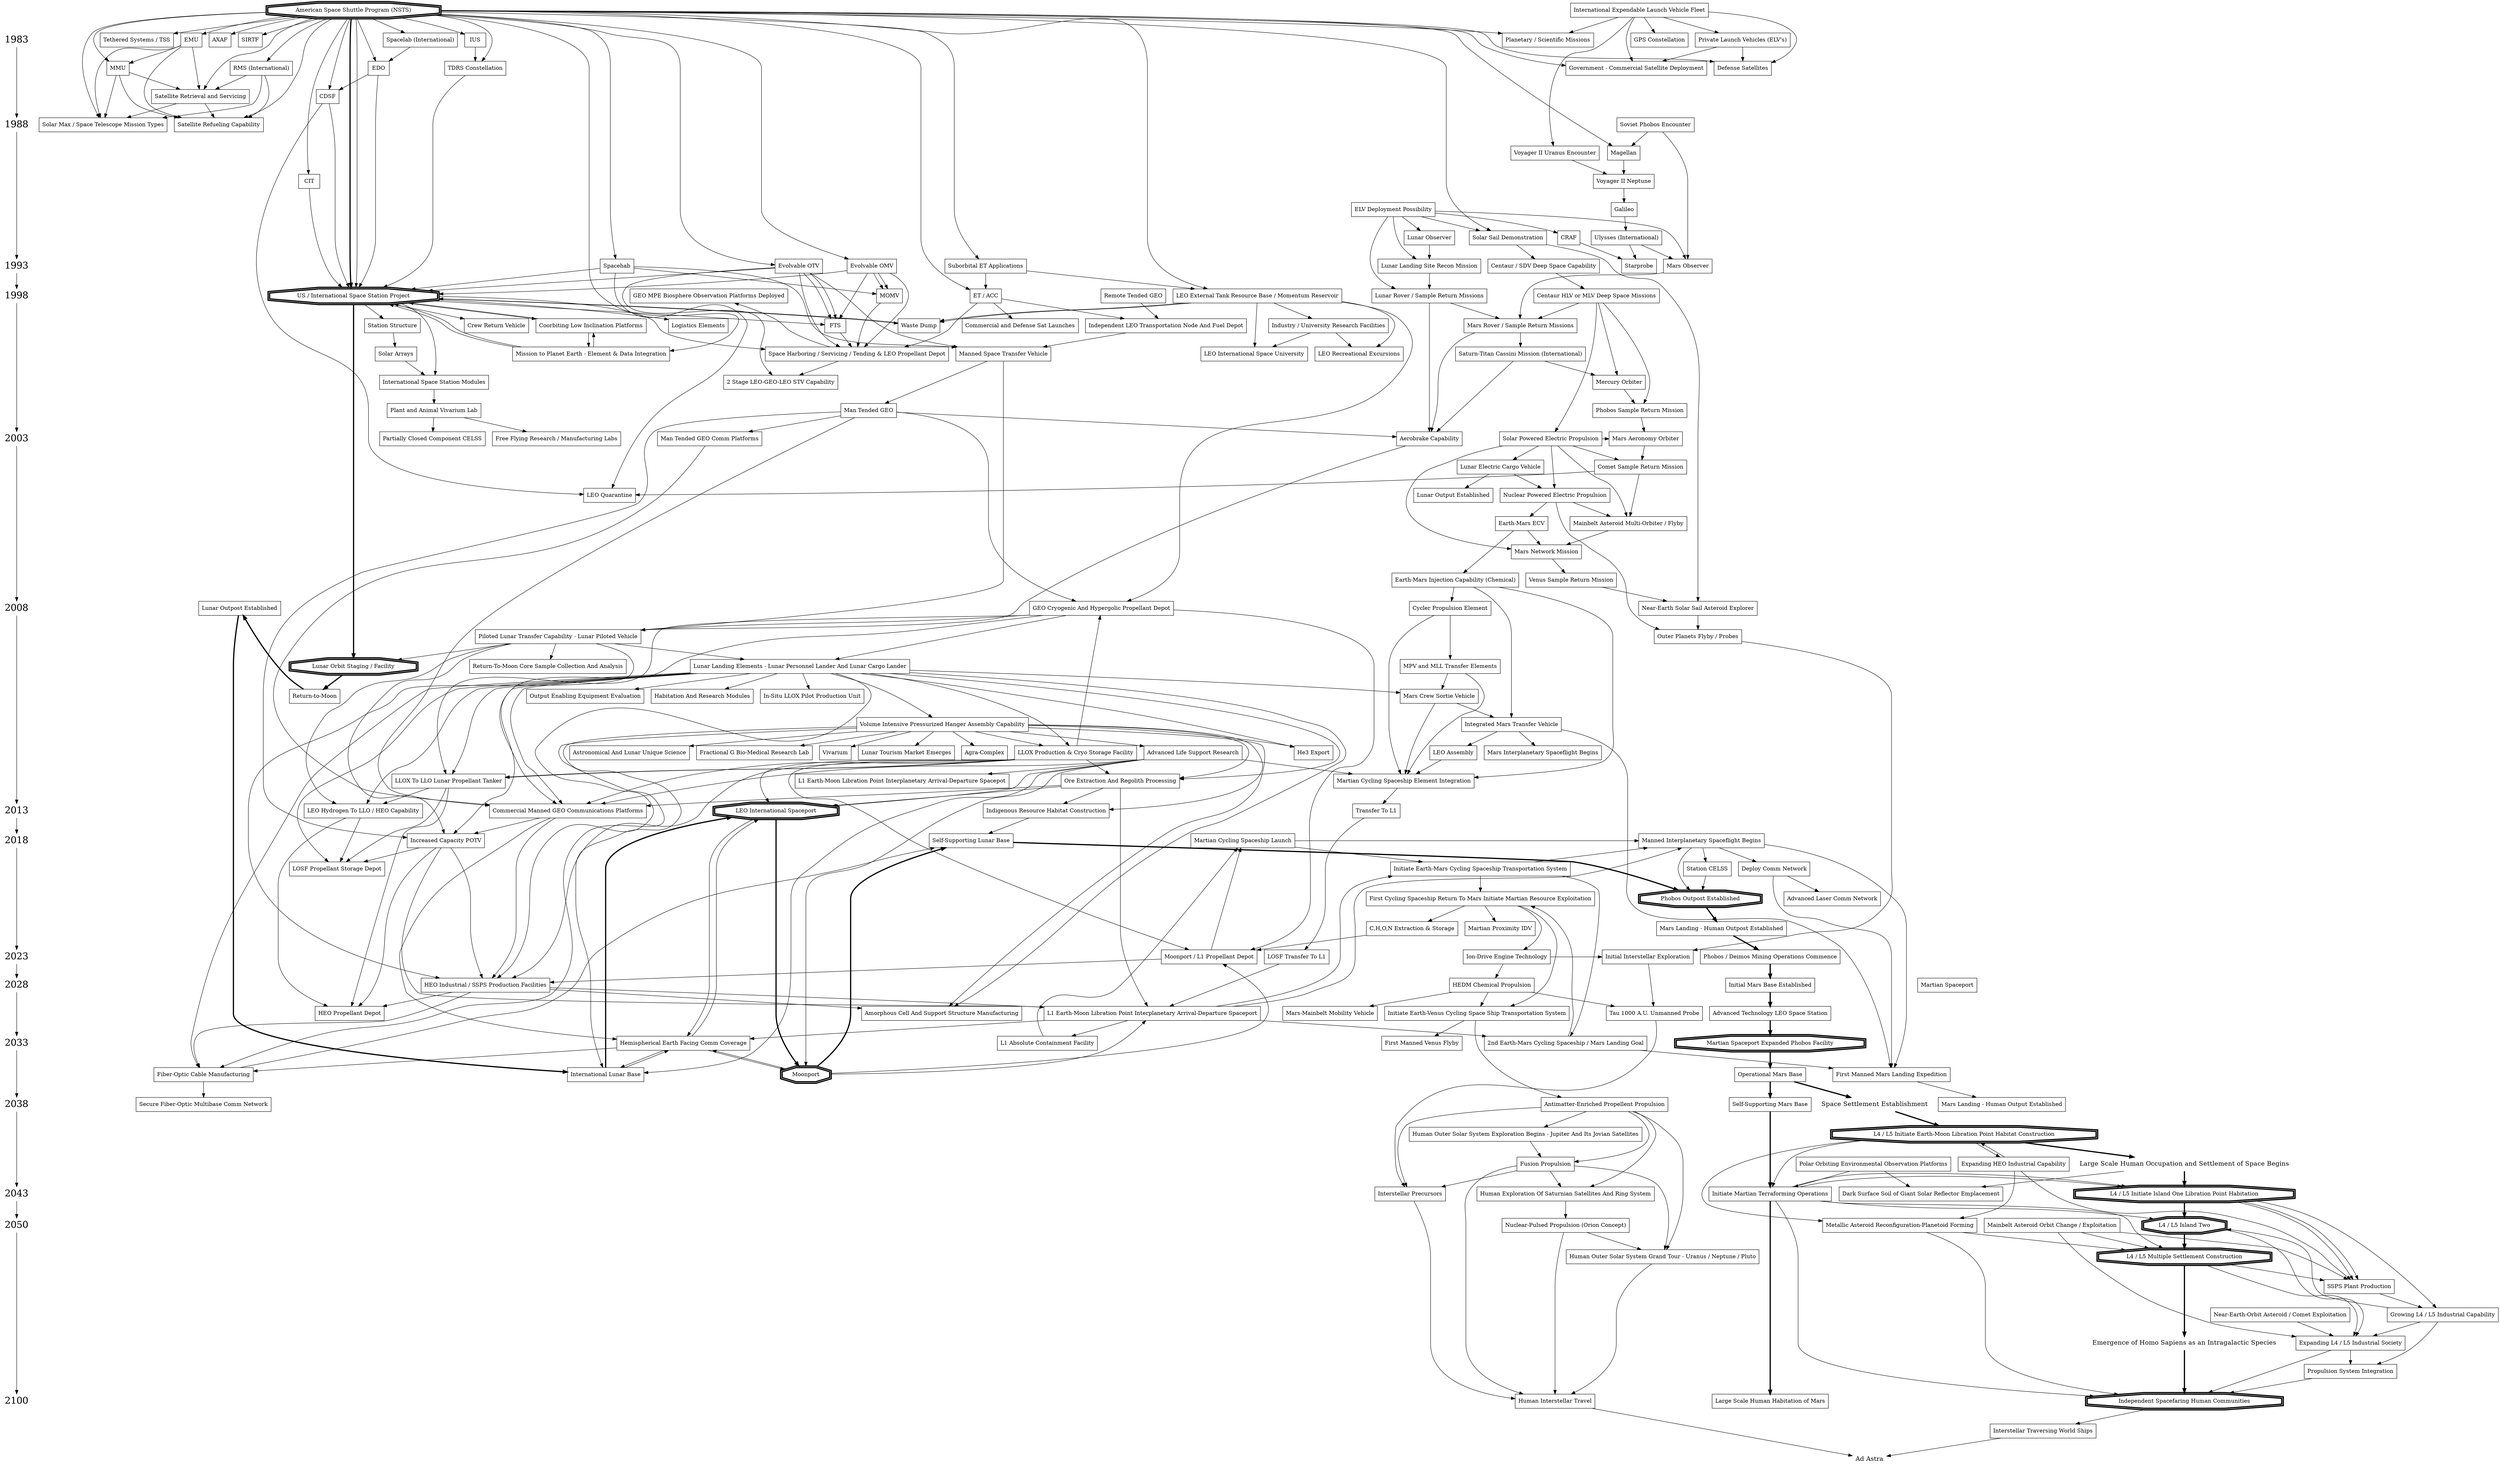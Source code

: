 digraph GRAPH_0 {

node [shape="box"];


{ node [shape=plaintext, fontsize=24];
  /* the time-line graph */
  1983 -> 1988 -> 1993 -> 1998 -> 2003 -> 2008 -> 2013 -> 2018 -> 2023 -> 2028 -> 2033 -> 2038 -> 2043 -> 2050 -> 2100 
}

{ rank = same; 1983; "EMU"; "Private Launch Vehicles (ELV's)"}


/* Critical Path */

"American Space Shuttle Program (NSTS)" [penwidth=3,shape="doubleoctagon"]
"American Space Shuttle Program (NSTS)"->"US / International Space Station Project" [penwidth=3, weight=100]
"US / International Space Station Project" [penwidth=3, shape="doubleoctagon"]
"US / International Space Station Project" ->"Lunar Orbit Staging / Facility" [penwidth=3, weight=100]
"Lunar Orbit Staging / Facility" [penwidth=3,shape="doubleoctagon"]
"Lunar Orbit Staging / Facility" -> "Return-to-Moon"  [penwidth=3, weight=100]
"Return-to-Moon" 
"Return-to-Moon" -> "Lunar Outpost Established"  [penwidth=3, weight=100]
"Lunar Outpost Established" 
"Lunar Outpost Established" -> "International Lunar Base"  [penwidth=3, weight=100]
"International Lunar Base"
"International Lunar Base" -> "LEO International Spaceport" [penwidth=3, weight=100]
 "LEO International Spaceport" [penwidth=3, shape="doubleoctagon"]
"LEO International Spaceport" ->  "Moonport"  [penwidth=3, weight=100]
"Moonport" [penwidth=3, shape="doubleoctagon"]
"Moonport" -> "Self-Supporting Lunar Base"  [penwidth=3, weight=100]
"Self-Supporting Lunar Base"
"Self-Supporting Lunar Base" -> "Phobos Outpost Established"  [penwidth=3, weight=100]
"Phobos Outpost Established" [penwidth=3, shape="doubleoctagon"]
"Phobos Outpost Established" -> "Mars Landing - Human Outpost Established" [penwidth=3, weight=100]
"Mars Landing - Human Outpost Established" 
"Mars Landing - Human Outpost Established" -> "Phobos / Deimos Mining Operations Commence"  [penwidth=3, weight=100]
"Phobos / Deimos Mining Operations Commence"
"Phobos / Deimos Mining Operations Commence"-> "Initial Mars Base Established" [penwidth=3, weight=100] 
"Initial Mars Base Established" 
"Initial Mars Base Established"-> "Advanced Technology LEO Space Station"  [penwidth=3, weight=100]
"Advanced Technology LEO Space Station"
"Advanced Technology LEO Space Station"-> "Martian Spaceport Expanded Phobos Facility"  [penwidth=3, weight=100]
"Martian Spaceport Expanded Phobos Facility" [penwidth=3, shape="doubleoctagon"]
"Martian Spaceport Expanded Phobos Facility"-> "Operational Mars Base"  [penwidth=3, weight=100]
"Operational Mars Base"
"Operational Mars Base"-> "Self-Supporting Mars Base"  [penwidth=3, weight=100]

"Self-Supporting Mars Base"
"Self-Supporting Mars Base"-> "Initiate Martian Terraforming Operations"  [penwidth=3, weight=100]
"Initiate Martian Terraforming Operations"
"Initiate Martian Terraforming Operations"-> "Large Scale Human Habitation of Mars" [penwidth=3, weight=100]

"Operational Mars Base"-> "Space Settlement Establishment"  [penwidth=3, weight=100]
"Space Settlement Establishment" [shape=plaintext, fontsize=16]

"Space Settlement Establishment"->"L4 / L5 Initiate Earth-Moon Libration Point Habitat Construction"  [penwidth=3, weight=100]
"L4 / L5 Initiate Earth-Moon Libration Point Habitat Construction" [penwidth=3, shape="doubleoctagon"]
"L4 / L5 Initiate Earth-Moon Libration Point Habitat Construction"->"Large Scale Human Occupation and Settlement of Space Begins" [penwidth=3, weight=100]
"Large Scale Human Occupation and Settlement of Space Begins"->"L4 / L5 Initiate Island One Libration Point Habitation" [penwidth=3, weight=100]
"L4 / L5 Initiate Island One Libration Point Habitation"[penwidth=3, shape="doubleoctagon"]
"Large Scale Human Occupation and Settlement of Space Begins"  [shape=plaintext, fontsize=16]
{ rank = same; 2043; "L4 / L5 Initiate Island One Libration Point Habitation"}

"L4 / L5 Initiate Island One Libration Point Habitation"->"L4 / L5 Island Two" [penwidth=3, weight=100]
"L4 / L5 Island Two"  [penwidth=3, shape="doubleoctagon"]
{ rank = same; 2050; "L4 / L5 Island Two"}
"L4 / L5 Island Two"->"L4 / L5 Multiple Settlement Construction" [penwidth=3, weight=100]
"L4 / L5 Multiple Settlement Construction"  [penwidth=3, shape="doubleoctagon"]
"L4 / L5 Multiple Settlement Construction"->"Emergence of Homo Sapiens as an Intragalactic Species" [penwidth=3, weight=100]
"Emergence of Homo Sapiens as an Intragalactic Species"  [shape=plaintext, fontsize=16]
"Emergence of Homo Sapiens as an Intragalactic Species"->"Independent Spacefaring Human Communities" [penwidth=3, weight=100]
"Independent Spacefaring Human Communities"  [penwidth=3, shape="doubleoctagon"]
{ rank = same; 2100; "Independent Spacefaring Human Communities"}
"Independent Spacefaring Human Communities"->"Interstellar Traversing World Ships" -> "Ad Astra"
"Ad Astra"  [shape=plaintext, fontsize=16]

"Initiate Martian Terraforming Operations" ->"L4 / L5 Initiate Island One Libration Point Habitation" 


"L4 / L5 Initiate Earth-Moon Libration Point Habitat Construction"-> "Initiate Martian Terraforming Operations" 


"American Space Shuttle Program (NSTS)" -> 
{
"US / International Space Station Project" 
"RMS (International)" 
"IUS" 
"EMU" 
"Defense Satellites"
"Government - Commercial Satellite Deployment"
"Planetary / Scientific Missions"
"Spacelab (International)"
"MMU"
"Satellite Retrieval and Servicing"
"ET / ACC"
"TDRS Constellation" 
"Satellite Refueling Capability"
"Solar Max / Space Telescope Mission Types"
"Magellan"
"Spacehab"
"CDSF"
"Evolvable OMV" 
"Evolvable OTV"
"EDO"
"Suborbital ET Applications"
"LEO External Tank Resource Base / Momentum Reservoir"
"Tethered Systems / TSS"
"Mission to Planet Earth - Element & Data Integration"

"AXAF"
"SIRTF"
"CIT"

}


"Evolvable OMV"->"MOMV" 
"Evolvable OTV"->
{
"FTS"
"2 Stage LEO-GEO-LEO STV Capability"
}
"Space Harboring / Servicing / Tending & LEO Propellant Depot" -> 
{
"2 Stage LEO-GEO-LEO STV Capability"
"GEO MPE Biosphere Observation Platforms Deployed"
}

"Mission to Planet Earth - Element & Data Integration"->"US / International Space Station Project"
"Suborbital ET Applications"->
{
"ET / ACC"
"LEO External Tank Resource Base / Momentum Reservoir"
}
"LEO External Tank Resource Base / Momentum Reservoir"->"Waste Dump"


"EMU" -> 
{
"MMU"
"Satellite Retrieval and Servicing"
"Solar Max / Space Telescope Mission Types"
"Satellite Refueling Capability"
}

"MMU" ->
{
"Satellite Retrieval and Servicing" /* Has an extra arrow on poster */
"Satellite Refueling Capability"
"Solar Max / Space Telescope Mission Types"
}


"Satellite Retrieval and Servicing" ->
{
"Satellite Refueling Capability"
"Solar Max / Space Telescope Mission Types"
}

"International Expendable Launch Vehicle Fleet" -> 
{
"Private Launch Vehicles (ELV's)"
"Government - Commercial Satellite Deployment"
"Defense Satellites"
"Planetary / Scientific Missions"
"GPS Constellation"
"Voyager II Uranus Encounter"
}

"Private Launch Vehicles (ELV's)"-> 
{
"Government - Commercial Satellite Deployment"
"Defense Satellites"
}



{ rank = same; 1988; "Soviet Phobos Encounter" }
{ rank = same; 1988; "Satellite Refueling Capability" }

"Voyager II Uranus Encounter" -> "Voyager II Neptune"

"Soviet Phobos Encounter" ->
{
"Magellan"
"Mars Observer"
}

"Magellan" -> "Voyager II Neptune"
"Voyager II Neptune" -> "Galileo"
"Galileo" -> "Ulysses (International)"
"Ulysses (International)" -> "Mars Observer"
"ELV Deployment Possibility" -> "Mars Observer"


"RMS (International)" -> 
{
"Satellite Retrieval and Servicing"
"Satellite Refueling Capability"
"Solar Max / Space Telescope Mission Types"
}





"US / International Space Station Project" -> 
{

"FTS"
"Crew Return Vehicle"
"Station Structure"
"International Space Station Modules"
"Logistics Elements"
"Coorbiting Low Inclination Platforms"
"Space Harboring / Servicing / Tending & LEO Propellant Depot"
}


"Evolvable OMV"->
{
"FTS"
"MOMV" 
"Space Harboring / Servicing / Tending & LEO Propellant Depot"
"US / International Space Station Project"
}

"IUS" -> "TDRS Constellation"
"US / International Space Station Project"->"Waste Dump"
"Waste Dump"->"US / International Space Station Project"
"Spacelab (International)"->"EDO"->"CDSF"


"Evolvable OTV" ->
{
"US / International Space Station Project"
"Space Harboring / Servicing / Tending & LEO Propellant Depot"
"FTS"
"Manned Space Transfer Vehicle"
}

"Mission to Planet Earth - Element & Data Integration"->"US / International Space Station Project"
"LEO External Tank Resource Base / Momentum Reservoir"->
{
"Waste Dump"
"GEO Cryogenic And Hypergolic Propellant Depot"
"Industry / University Research Facilities"
"LEO International Space University"
"LEO Recreational Excursions"
}
"Industry / University Research Facilities" ->
{
"LEO International Space University"
"LEO Recreational Excursions"
}
"GEO Cryogenic And Hypergolic Propellant Depot" ->
{
"Lunar Landing Elements - Lunar Personnel Lander And Lunar Cargo Lander"
"Piloted Lunar Transfer Capability - Lunar Piloted Vehicle"
"Commercial Manned GEO Communications Platforms"
"LLOX To LLO Lunar Propellant Tanker"
"Moonport / L1 Propellant Depot"
}

"TDRS Constellation" -> "US / International Space Station Project"
"EDO" -> "US / International Space Station Project"
"CDSF" -> 
{
"US / International Space Station Project"
"LEO Quarantine"
}
"Spacehab" -> 
{
"US / International Space Station Project"
"LEO Quarantine"
"Manned Space Transfer Vehicle"
"MOMV"
}
"Independent LEO Transportation Node And Fuel Depot" -> "Manned Space Transfer Vehicle"
"Remote Tended GEO" -> "Independent LEO Transportation Node And Fuel Depot"
"Manned Space Transfer Vehicle" -> 
{
"Man Tended GEO"
"Piloted Lunar Transfer Capability - Lunar Piloted Vehicle"
}

"Man Tended GEO" -> 
{
"Aerobrake Capability"
"Man Tended GEO Comm Platforms"
"GEO Cryogenic And Hypergolic Propellant Depot"
"Commercial Manned GEO Communications Platforms"
"Increased Capacity POTV"
}
"Man Tended GEO Comm Platforms" -> "Commercial Manned GEO Communications Platforms"

"Commercial Manned GEO Communications Platforms" ->
{
"Increased Capacity POTV"
"HEO Industrial / SSPS Production Facilities"
"Hemispherical Earth Facing Comm Coverage"
}
"Hemispherical Earth Facing Comm Coverage" ->
{
"Fiber-Optic Cable Manufacturing"
"International Lunar Base"
"LEO International Spaceport"
"Moonport"
}

"International Lunar Base" -> "Hemispherical Earth Facing Comm Coverage"
"LEO International Spaceport" -> "Hemispherical Earth Facing Comm Coverage"
"Moonport" -> "Hemispherical Earth Facing Comm Coverage"

"Aerobrake Capability" -> "Piloted Lunar Transfer Capability - Lunar Piloted Vehicle"
"Piloted Lunar Transfer Capability - Lunar Piloted Vehicle" ->
{
"Return-To-Moon Core Sample Collection And Analysis"
"Lunar Landing Elements - Lunar Personnel Lander And Lunar Cargo Lander"
"Lunar Orbit Staging / Facility"
"Increased Capacity POTV"
"LEO Hydrogen To LLO / HEO Capability"
"HEO Industrial / SSPS Production Facilities"
}
"Lunar Landing Elements - Lunar Personnel Lander And Lunar Cargo Lander" ->
{
"Mars Crew Sortie Vehicle"
"LLOX To LLO Lunar Propellant Tanker"
"Output Enabling Equipment Evaluation"
"Habitation And Research Modules"
"In-Situ LLOX Pilot Production Unit"
"Volume Intensive Pressurized Hanger Assembly Capability"
"LLOX Production & Cryo Storage Facility"
"Ore Extraction And Regolith Processing"
"Amorphous Cell And Support Structure Manufacturing"
"Fiber-Optic Cable Manufacturing"
"He3 Export"
"Commercial Manned GEO Communications Platforms"
"Increased Capacity POTV"
"LEO Hydrogen To LLO / HEO Capability"
"HEO Industrial / SSPS Production Facilities"
"LOSF Propellant Storage Depot"
}
"Volume Intensive Pressurized Hanger Assembly Capability" ->
{
"Astronomical And Lunar Unique Science"
"Fractional G Bio-Medical Research Lab"
"Vivarium"
"International Lunar Base"
"LLOX Production & Cryo Storage Facility"
"Ore Extraction And Regolith Processing"
"Indigenous Resource Habitat Construction"
"Amorphous Cell And Support Structure Manufacturing"
"Fiber-Optic Cable Manufacturing"
"He3 Export"
"Lunar Tourism Market Emerges"
"Advanced Life Support Research"
"Agra-Complex"
}
"Advanced Life Support Research" ->
{
"Commercial Manned GEO Communications Platforms"
"International Lunar Base"
"LEO International Spaceport"
"Moonport"
"Martian Cycling Spaceship Element Integration"
"L1 Earth-Moon Libration Point Interplanetary Arrival-Departure Spacepot"
}

"LLOX Production & Cryo Storage Facility" -> 
{
"Commercial Manned GEO Communications Platforms"
"LEO International Spaceport"
"GEO Cryogenic And Hypergolic Propellant Depot"
"Moonport / L1 Propellant Depot"
"LLOX To LLO Lunar Propellant Tanker"
"HEO Industrial / SSPS Production Facilities"
"Ore Extraction And Regolith Processing"
}
"Moonport" -> 
{
"Moonport / L1 Propellant Depot"
"L1 Earth-Moon Libration Point Interplanetary Arrival-Departure Spaceport"
}
"Moonport / L1 Propellant Depot" ->
{
"HEO Industrial / SSPS Production Facilities"
"Martian Cycling Spaceship Launch"
}

"Ore Extraction And Regolith Processing" ->
{
"Commercial Manned GEO Communications Platforms"
"LEO International Spaceport"
"L1 Earth-Moon Libration Point Interplanetary Arrival-Departure Spaceport"
"Indigenous Resource Habitat Construction"
}
"Indigenous Resource Habitat Construction" -> "Self-Supporting Lunar Base"
"Increased Capacity POTV" ->
{
"L1 Earth-Moon Libration Point Interplanetary Arrival-Departure Spaceport"
"HEO Propellant Depot"
"HEO Industrial / SSPS Production Facilities"
"LOSF Propellant Storage Depot"
}
"LLOX Production & Cryo Storage Facility" ->
{
"LLOX To LLO Lunar Propellant Tanker"
}
"LLOX To LLO Lunar Propellant Tanker" ->
{
"LOSF Propellant Storage Depot"
"LEO Hydrogen To LLO / HEO Capability"
"HEO Propellant Depot"
}
"LEO Hydrogen To LLO / HEO Capability" ->
{
"LOSF Propellant Storage Depot"
"HEO Propellant Depot"
}
"HEO Industrial / SSPS Production Facilities" ->
{
"HEO Propellant Depot"
"Fiber-Optic Cable Manufacturing"
"Amorphous Cell And Support Structure Manufacturing"
"L1 Earth-Moon Libration Point Interplanetary Arrival-Departure Spaceport"
}

"Fiber-Optic Cable Manufacturing" ->
{
"Secure Fiber-Optic Multibase Comm Network"
"Self-Supporting Lunar Base"
}

"MOMV"->"Space Harboring / Servicing / Tending & LEO Propellant Depot"
"FTS"->"Space Harboring / Servicing / Tending & LEO Propellant Depot"
"ET / ACC"->
{
"Space Harboring / Servicing / Tending & LEO Propellant Depot"
"Commercial and Defense Sat Launches"
"Independent LEO Transportation Node And Fuel Depot"
}


"Coorbiting Low Inclination Platforms"->"US / International Space Station Project"
"Coorbiting Low Inclination Platforms"->"Mission to Planet Earth - Element & Data Integration"
"Mission to Planet Earth - Element & Data Integration"->"Coorbiting Low Inclination Platforms"

{ rank = same; 1993; "Mars Observer" }
"American Space Shuttle Program (NSTS)" ->  "Solar Sail Demonstration"
"ELV Deployment Possibility" -> 
{
"Solar Sail Demonstration"
"CRAF"
"Lunar Observer"
"Lunar Landing Site Recon Mission"
"Lunar Rover / Sample Return Missions"
}
"Solar Sail Demonstration" -> "Centaur / SDV Deep Space Capability"
"Ulysses (International)" -> "Starprobe"
"CRAF" -> "Starprobe"
"Lunar Observer" -> "Lunar Landing Site Recon Mission"
"Lunar Landing Site Recon Mission" -> "Lunar Rover / Sample Return Missions"

{ rank = same; 1998; "US / International Space Station Project"}
{ rank = same; 1998; "Lunar Rover / Sample Return Missions"}
{ rank = same; 1998; "GEO MPE Biosphere Observation Platforms Deployed"}

"CIT" -> "US / International Space Station Project"
"Plant and Animal Vivarium Lab" -> "Free Flying Research / Manufacturing Labs"



"Station Structure" -> "Solar Arrays" ->"International Space Station Modules"
"International Space Station Modules" ->"Plant and Animal Vivarium Lab"->"Partially Closed Component CELSS"


"Lunar Rover / Sample Return Missions" -> 
{
"Mars Rover / Sample Return Missions"
"Aerobrake Capability"
}

"Mars Observer" -> "Mars Rover / Sample Return Missions"
"Centaur / SDV Deep Space Capability" -> "Centaur HLV or MLV Deep Space Missions"
"Centaur HLV or MLV Deep Space Missions" -> 
{
"Mars Rover / Sample Return Missions"
"Mercury Orbiter"
"Phobos Sample Return Mission"
"Solar Powered Electric Propulsion"
}

"Mars Rover / Sample Return Missions" -> 
{
"Saturn-Titan Cassini Mission (International)"
"Aerobrake Capability"
}
"Saturn-Titan Cassini Mission (International)" ->
{
"Mercury Orbiter"
"Aerobrake Capability"
}

"Mercury Orbiter" -> "Phobos Sample Return Mission"

{ rank = same; 2003; "Solar Powered Electric Propulsion" }
{ rank = same; 2003; "Mars Aeronomy Orbiter" }
{ rank = same; 2003; "Man Tended GEO Comm Platforms" }

"Solar Powered Electric Propulsion" ->
{
"Lunar Electric Cargo Vehicle"
"Nuclear Powered Electric Propulsion"
"Mars Aeronomy Orbiter"
"Comet Sample Return Mission"
"Mainbelt Asteroid Multi-Orbiter / Flyby"
"Mars Network Mission"
}

"Phobos Sample Return Mission" -> "Mars Aeronomy Orbiter"
"Mars Aeronomy Orbiter" -> "Comet Sample Return Mission"
"Comet Sample Return Mission" ->
{
"LEO Quarantine"
"Mainbelt Asteroid Multi-Orbiter / Flyby"
}
"Mainbelt Asteroid Multi-Orbiter / Flyby" -> "Mars Network Mission"
"Mars Network Mission" -> "Venus Sample Return Mission"
"Lunar Electric Cargo Vehicle" -> 
{
"Lunar Output Established"
"Nuclear Powered Electric Propulsion"
}
"Nuclear Powered Electric Propulsion" ->
{
"Mainbelt Asteroid Multi-Orbiter / Flyby"
"Earth-Mars ECV"
}
"Earth-Mars ECV" ->
{
"Mars Network Mission"
"Earth-Mars Injection Capability (Chemical)"
}
"Earth-Mars Injection Capability (Chemical)" -> "Cycler Propulsion Element"

{ rank = same; 2008; "Lunar Outpost Established"}
{ rank = same; 2008; "Cycler Propulsion Element"}
{ rank = same; 2008; "Near-Earth Solar Sail Asteroid Explorer"}
{ rank = same; 2008; "GEO Cryogenic And Hypergolic Propellant Depot"}

"Nuclear Powered Electric Propulsion" -> "Outer Planets Flyby / Probes"

"Earth-Mars Injection Capability (Chemical)" ->
{
"Integrated Mars Transfer Vehicle"
"Martian Cycling Spaceship Element Integration"
}
"Cycler Propulsion Element" ->
{
"MPV and MLL Transfer Elements"
"Martian Cycling Spaceship Element Integration"
}
"Solar Sail Demonstration" -> "Near-Earth Solar Sail Asteroid Explorer"
"Venus Sample Return Mission" -> "Near-Earth Solar Sail Asteroid Explorer"
"Near-Earth Solar Sail Asteroid Explorer" -> "Outer Planets Flyby / Probes"
"MPV and MLL Transfer Elements" -> 
{
"Mars Crew Sortie Vehicle"
"Martian Cycling Spaceship Element Integration"
}
"Mars Crew Sortie Vehicle" ->
{
"Integrated Mars Transfer Vehicle"
"Martian Cycling Spaceship Element Integration"
}
"Integrated Mars Transfer Vehicle" -> 
{
"LEO Assembly"
"Mars Interplanetary Spaceflight Begins"
"First Manned Mars Landing Expedition"
}

"LEO Assembly" -> "Martian Cycling Spaceship Element Integration"
"Martian Cycling Spaceship Element Integration" -> "Transfer To L1"

{ rank = same; 2013; "LEO International Spaceport" }
{ rank = same; 2013; "Transfer To L1" }
{ rank = same; 2013; "LEO Hydrogen To LLO / HEO Capability" }
"Transfer To L1" -> "LOSF Transfer To L1"
"LOSF Transfer To L1" -> "L1 Earth-Moon Libration Point Interplanetary Arrival-Departure Spaceport"
"L1 Earth-Moon Libration Point Interplanetary Arrival-Departure Spaceport" -> 
{
"L1 Absolute Containment Facility"
"Hemispherical Earth Facing Comm Coverage"
}
"L1 Absolute Containment Facility" -> "Martian Cycling Spaceship Launch"


{ rank = same; 2018; "Self-Supporting Lunar Base" }
{ rank = same; 2018; "Martian Cycling Spaceship Launch" }
{ rank = same; 2018; "Manned Interplanetary Spaceflight Begins" }
"L1 Earth-Moon Libration Point Interplanetary Arrival-Departure Spaceport" -> 
{
"Manned Interplanetary Spaceflight Begins"
"Initiate Earth-Mars Cycling Spaceship Transportation System"
"2nd Earth-Mars Cycling Spaceship / Mars Landing Goal"
}
"Initiate Earth-Mars Cycling Spaceship Transportation System" -> 
{
"2nd Earth-Mars Cycling Spaceship / Mars Landing Goal"
"Manned Interplanetary Spaceflight Begins"
"First Cycling Spaceship Return To Mars Initiate Martian Resource Exploitation"
}
"Martian Cycling Spaceship Launch" -> 
{
"Manned Interplanetary Spaceflight Begins"
"Initiate Earth-Mars Cycling Spaceship Transportation System"
}
"Manned Interplanetary Spaceflight Begins" ->
{
"First Manned Mars Landing Expedition"
"Deploy Comm Network"
"Station CELSS"
"Phobos Outpost Established"
}
"Deploy Comm Network" -> 
{
"Advanced Laser Comm Network"
"First Manned Mars Landing Expedition"
}

"Station CELSS" -> "Phobos Outpost Established"
"2nd Earth-Mars Cycling Spaceship / Mars Landing Goal" ->
{
"First Manned Mars Landing Expedition"
"First Cycling Spaceship Return To Mars Initiate Martian Resource Exploitation"
}
"First Manned Mars Landing Expedition" -> "Mars Landing - Human Output Established"
"First Cycling Spaceship Return To Mars Initiate Martian Resource Exploitation" ->
{
"Martian Proximity IDV"
"C,H,O,N Extraction & Storage"
}
"C,H,O,N Extraction & Storage" ->
{
"Moonport / L1 Propellant Depot"
}


{ rank = same; 2023; "Phobos / Deimos Mining Operations Commence" }
{ rank = same; 2023; "Ion-Drive Engine Technology" }
{ rank = same; 2023; "Initial Interstellar Exploration" }

"First Cycling Spaceship Return To Mars Initiate Martian Resource Exploitation" -> "Ion-Drive Engine Technology"
"Ion-Drive Engine Technology" ->
{
"Initial Interstellar Exploration"
"HEDM Chemical Propulsion"
}
"Outer Planets Flyby / Probes" -> "Initial Interstellar Exploration"
"Initial Interstellar Exploration" -> "Tau 1000 A.U. Unmanned Probe"
"HEDM Chemical Propulsion" -> 
{
"Tau 1000 A.U. Unmanned Probe"
"Mars-Mainbelt Mobility Vehicle"
}


{ rank = same; 2028; "Martian Spaceport" }
{ rank = same; 2028; "HEDM Chemical Propulsion" }

"L4 / L5 Initiate Earth-Moon Libration Point Habitat Construction"->"Expanding HEO Industrial Capability"
"Expanding HEO Industrial Capability"->"L4 / L5 Initiate Earth-Moon Libration Point Habitat Construction"
"L4 / L5 Initiate Earth-Moon Libration Point Habitat Construction"->"Metallic Asteroid Reconfiguration-Planetoid Forming"
"Expanding HEO Industrial Capability"->"Metallic Asteroid Reconfiguration-Planetoid Forming"

"Large Scale Human Occupation and Settlement of Space Begins"->"Dark Surface Soil of Giant Solar Reflector Emplacement"
"Polar Orbiting Environmental Observation Platforms"->"Dark Surface Soil of Giant Solar Reflector Emplacement"

"Expanding HEO Industrial Capability"->"SSPS Plant Production"
"L4 / L5 Initiate Island One Libration Point Habitation"->"SSPS Plant Production"


"Polar Orbiting Environmental Observation Platforms"->"Initiate Martian Terraforming Operations"

"HEDM Chemical Propulsion" -> "Initiate Earth-Venus Cycling Space Ship Transportation System"
"Initiate Earth-Venus Cycling Space Ship Transportation System" ->
{
"Antimatter-Enriched Propellent Propulsion"
"First Manned Venus Flyby"
}
"First Cycling Spaceship Return To Mars Initiate Martian Resource Exploitation" -> "Initiate Earth-Venus Cycling Space Ship Transportation System" 
"Antimatter-Enriched Propellent Propulsion" -> "Human Outer Solar System Exploration Begins - Jupiter And Its Jovian Satellites"

{ rank = same; 2038; "Self-Supporting Mars Base" }
{ rank = same; 2038; "Antimatter-Enriched Propellent Propulsion" }
"Human Outer Solar System Exploration Begins - Jupiter And Its Jovian Satellites" -> "Fusion Propulsion"
"Antimatter-Enriched Propellent Propulsion" -> "Fusion Propulsion"

{ rank = same; 2043; "Initiate Martian Terraforming Operations" }
{ rank = same; 2043; "Interstellar Precursors" }
"Fusion Propulsion" ->
{
"Interstellar Precursors"
"Human Exploration Of Saturnian Satellites And Ring System"
}
"Tau 1000 A.U. Unmanned Probe" -> "Interstellar Precursors"
"Antimatter-Enriched Propellent Propulsion" -> 
{
"Human Exploration Of Saturnian Satellites And Ring System"
"Interstellar Precursors"
}

{ rank = same; 2050; "Nuclear-Pulsed Propulsion (Orion Concept)" }
"Human Exploration Of Saturnian Satellites And Ring System" -> "Nuclear-Pulsed Propulsion (Orion Concept)"
"Nuclear-Pulsed Propulsion (Orion Concept)" -> "Human Outer Solar System Grand Tour - Uranus / Neptune / Pluto"
"Fusion Propulsion" -> "Human Outer Solar System Grand Tour - Uranus / Neptune / Pluto"
"Antimatter-Enriched Propellent Propulsion" -> "Human Outer Solar System Grand Tour - Uranus / Neptune / Pluto"

{ rank = same; 2100; "Large Scale Human Habitation of Mars" }
{ rank = same; 2100; "Human Interstellar Travel" }
"Interstellar Precursors" -> "Human Interstellar Travel"
"Human Outer Solar System Grand Tour - Uranus / Neptune / Pluto" -> "Human Interstellar Travel"
"Nuclear-Pulsed Propulsion (Orion Concept)" -> "Human Interstellar Travel"
"Fusion Propulsion" -> "Human Interstellar Travel"
"Human Interstellar Travel" -> "Ad Astra"



"Propulsion System Integration"->"Independent Spacefaring Human Communities"
"Expanding L4 / L5 Industrial Society"->"Propulsion System Integration"
"Expanding L4 / L5 Industrial Society"->"Independent Spacefaring Human Communities"
"Growing L4 / L5 Industrial Capability"->"Propulsion System Integration"
"Growing L4 / L5 Industrial Capability"->"Expanding L4 / L5 Industrial Society"
"SSPS Plant Production"->"Growing L4 / L5 Industrial Capability"
"Growing L4 / L5 Industrial Capability"->"L4 / L5 Island Two"
"L4 / L5 Island Two"->"Expanding L4 / L5 Industrial Society"
"L4 / L5 Multiple Settlement Construction"->"SSPS Plant Production"
"L4 / L5 Initiate Island One Libration Point Habitation"->"SSPS Plant Production"
"L4 / L5 Multiple Settlement Construction"->"Expanding L4 / L5 Industrial Society"
"L4 / L5 Initiate Island One Libration Point Habitation"->"Growing L4 / L5 Industrial Capability"
"Metallic Asteroid Reconfiguration-Planetoid Forming"->"Independent Spacefaring Human Communities"
"Metallic Asteroid Reconfiguration-Planetoid Forming"->"L4 / L5 Multiple Settlement Construction"
"Near-Earth-Orbit Asteroid / Comet Exploitation"->"Expanding L4 / L5 Industrial Society"
"Mainbelt Asteroid Orbit Change / Exploitation"->
{
"SSPS Plant Production"
"Expanding L4 / L5 Industrial Society"
"L4 / L5 Multiple Settlement Construction"
}
"Initiate Martian Terraforming Operations"->
{
"L4 / L5 Initiate Island One Libration Point Habitation"
"L4 / L5 Island Two"
"L4 / L5 Multiple Settlement Construction"
"Independent Spacefaring Human Communities"

}
}
